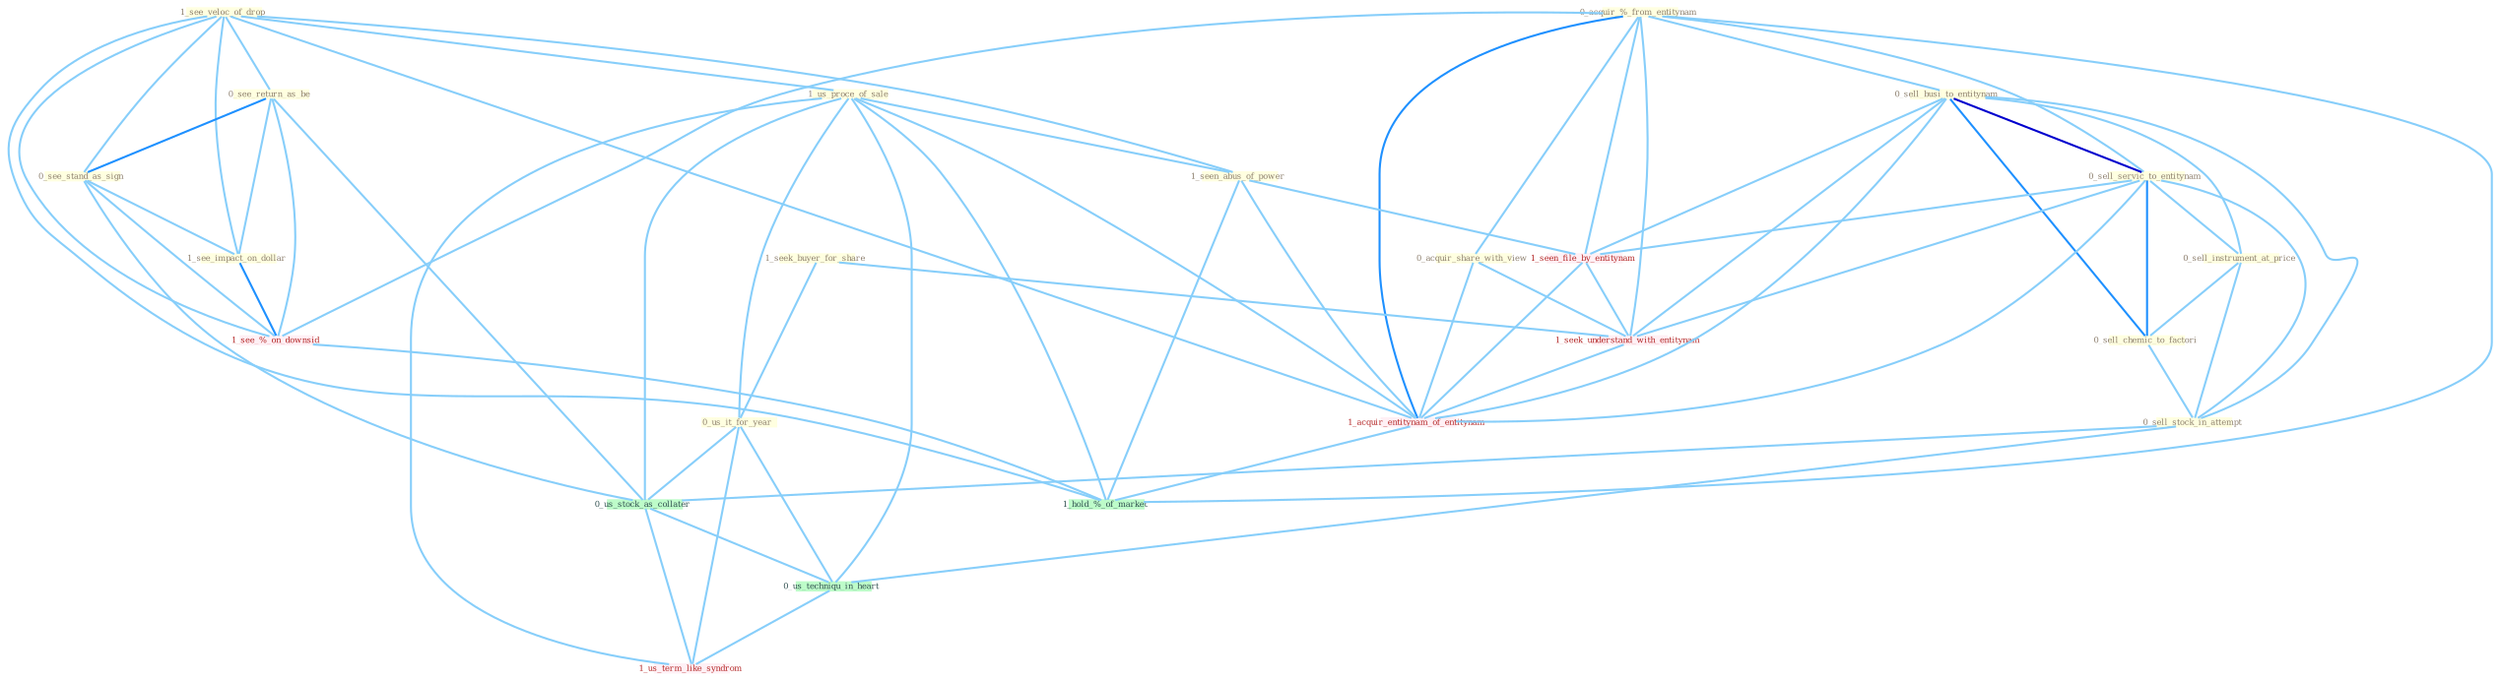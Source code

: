 Graph G{ 
    node
    [shape=polygon,style=filled,width=.5,height=.06,color="#BDFCC9",fixedsize=true,fontsize=4,
    fontcolor="#2f4f4f"];
    {node
    [color="#ffffe0", fontcolor="#8b7d6b"] "1_see_veloc_of_drop " "0_acquir_%_from_entitynam " "0_acquir_share_with_view " "0_sell_busi_to_entitynam " "0_see_return_as_be " "0_sell_servic_to_entitynam " "0_sell_instrument_at_price " "1_us_proce_of_sale " "1_seek_buyer_for_share " "0_us_it_for_year " "0_sell_chemic_to_factori " "0_see_stand_as_sign " "1_see_impact_on_dollar " "1_seen_abus_of_power " "0_sell_stock_in_attempt "}
{node [color="#fff0f5", fontcolor="#b22222"] "1_seen_file_by_entitynam " "1_seek_understand_with_entitynam " "1_acquir_entitynam_of_entitynam " "1_see_%_on_downsid " "1_us_term_like_syndrom "}
edge [color="#B0E2FF"];

	"1_see_veloc_of_drop " -- "0_see_return_as_be " [w="1", color="#87cefa" ];
	"1_see_veloc_of_drop " -- "1_us_proce_of_sale " [w="1", color="#87cefa" ];
	"1_see_veloc_of_drop " -- "0_see_stand_as_sign " [w="1", color="#87cefa" ];
	"1_see_veloc_of_drop " -- "1_see_impact_on_dollar " [w="1", color="#87cefa" ];
	"1_see_veloc_of_drop " -- "1_seen_abus_of_power " [w="1", color="#87cefa" ];
	"1_see_veloc_of_drop " -- "1_acquir_entitynam_of_entitynam " [w="1", color="#87cefa" ];
	"1_see_veloc_of_drop " -- "1_see_%_on_downsid " [w="1", color="#87cefa" ];
	"1_see_veloc_of_drop " -- "1_hold_%_of_market " [w="1", color="#87cefa" ];
	"0_acquir_%_from_entitynam " -- "0_acquir_share_with_view " [w="1", color="#87cefa" ];
	"0_acquir_%_from_entitynam " -- "0_sell_busi_to_entitynam " [w="1", color="#87cefa" ];
	"0_acquir_%_from_entitynam " -- "0_sell_servic_to_entitynam " [w="1", color="#87cefa" ];
	"0_acquir_%_from_entitynam " -- "1_seen_file_by_entitynam " [w="1", color="#87cefa" ];
	"0_acquir_%_from_entitynam " -- "1_seek_understand_with_entitynam " [w="1", color="#87cefa" ];
	"0_acquir_%_from_entitynam " -- "1_acquir_entitynam_of_entitynam " [w="2", color="#1e90ff" , len=0.8];
	"0_acquir_%_from_entitynam " -- "1_see_%_on_downsid " [w="1", color="#87cefa" ];
	"0_acquir_%_from_entitynam " -- "1_hold_%_of_market " [w="1", color="#87cefa" ];
	"0_acquir_share_with_view " -- "1_seek_understand_with_entitynam " [w="1", color="#87cefa" ];
	"0_acquir_share_with_view " -- "1_acquir_entitynam_of_entitynam " [w="1", color="#87cefa" ];
	"0_sell_busi_to_entitynam " -- "0_sell_servic_to_entitynam " [w="3", color="#0000cd" , len=0.6];
	"0_sell_busi_to_entitynam " -- "0_sell_instrument_at_price " [w="1", color="#87cefa" ];
	"0_sell_busi_to_entitynam " -- "0_sell_chemic_to_factori " [w="2", color="#1e90ff" , len=0.8];
	"0_sell_busi_to_entitynam " -- "0_sell_stock_in_attempt " [w="1", color="#87cefa" ];
	"0_sell_busi_to_entitynam " -- "1_seen_file_by_entitynam " [w="1", color="#87cefa" ];
	"0_sell_busi_to_entitynam " -- "1_seek_understand_with_entitynam " [w="1", color="#87cefa" ];
	"0_sell_busi_to_entitynam " -- "1_acquir_entitynam_of_entitynam " [w="1", color="#87cefa" ];
	"0_see_return_as_be " -- "0_see_stand_as_sign " [w="2", color="#1e90ff" , len=0.8];
	"0_see_return_as_be " -- "1_see_impact_on_dollar " [w="1", color="#87cefa" ];
	"0_see_return_as_be " -- "0_us_stock_as_collater " [w="1", color="#87cefa" ];
	"0_see_return_as_be " -- "1_see_%_on_downsid " [w="1", color="#87cefa" ];
	"0_sell_servic_to_entitynam " -- "0_sell_instrument_at_price " [w="1", color="#87cefa" ];
	"0_sell_servic_to_entitynam " -- "0_sell_chemic_to_factori " [w="2", color="#1e90ff" , len=0.8];
	"0_sell_servic_to_entitynam " -- "0_sell_stock_in_attempt " [w="1", color="#87cefa" ];
	"0_sell_servic_to_entitynam " -- "1_seen_file_by_entitynam " [w="1", color="#87cefa" ];
	"0_sell_servic_to_entitynam " -- "1_seek_understand_with_entitynam " [w="1", color="#87cefa" ];
	"0_sell_servic_to_entitynam " -- "1_acquir_entitynam_of_entitynam " [w="1", color="#87cefa" ];
	"0_sell_instrument_at_price " -- "0_sell_chemic_to_factori " [w="1", color="#87cefa" ];
	"0_sell_instrument_at_price " -- "0_sell_stock_in_attempt " [w="1", color="#87cefa" ];
	"1_us_proce_of_sale " -- "0_us_it_for_year " [w="1", color="#87cefa" ];
	"1_us_proce_of_sale " -- "1_seen_abus_of_power " [w="1", color="#87cefa" ];
	"1_us_proce_of_sale " -- "0_us_stock_as_collater " [w="1", color="#87cefa" ];
	"1_us_proce_of_sale " -- "1_acquir_entitynam_of_entitynam " [w="1", color="#87cefa" ];
	"1_us_proce_of_sale " -- "0_us_techniqu_in_heart " [w="1", color="#87cefa" ];
	"1_us_proce_of_sale " -- "1_us_term_like_syndrom " [w="1", color="#87cefa" ];
	"1_us_proce_of_sale " -- "1_hold_%_of_market " [w="1", color="#87cefa" ];
	"1_seek_buyer_for_share " -- "0_us_it_for_year " [w="1", color="#87cefa" ];
	"1_seek_buyer_for_share " -- "1_seek_understand_with_entitynam " [w="1", color="#87cefa" ];
	"0_us_it_for_year " -- "0_us_stock_as_collater " [w="1", color="#87cefa" ];
	"0_us_it_for_year " -- "0_us_techniqu_in_heart " [w="1", color="#87cefa" ];
	"0_us_it_for_year " -- "1_us_term_like_syndrom " [w="1", color="#87cefa" ];
	"0_sell_chemic_to_factori " -- "0_sell_stock_in_attempt " [w="1", color="#87cefa" ];
	"0_see_stand_as_sign " -- "1_see_impact_on_dollar " [w="1", color="#87cefa" ];
	"0_see_stand_as_sign " -- "0_us_stock_as_collater " [w="1", color="#87cefa" ];
	"0_see_stand_as_sign " -- "1_see_%_on_downsid " [w="1", color="#87cefa" ];
	"1_see_impact_on_dollar " -- "1_see_%_on_downsid " [w="2", color="#1e90ff" , len=0.8];
	"1_seen_abus_of_power " -- "1_seen_file_by_entitynam " [w="1", color="#87cefa" ];
	"1_seen_abus_of_power " -- "1_acquir_entitynam_of_entitynam " [w="1", color="#87cefa" ];
	"1_seen_abus_of_power " -- "1_hold_%_of_market " [w="1", color="#87cefa" ];
	"0_sell_stock_in_attempt " -- "0_us_stock_as_collater " [w="1", color="#87cefa" ];
	"0_sell_stock_in_attempt " -- "0_us_techniqu_in_heart " [w="1", color="#87cefa" ];
	"1_seen_file_by_entitynam " -- "1_seek_understand_with_entitynam " [w="1", color="#87cefa" ];
	"1_seen_file_by_entitynam " -- "1_acquir_entitynam_of_entitynam " [w="1", color="#87cefa" ];
	"0_us_stock_as_collater " -- "0_us_techniqu_in_heart " [w="1", color="#87cefa" ];
	"0_us_stock_as_collater " -- "1_us_term_like_syndrom " [w="1", color="#87cefa" ];
	"1_seek_understand_with_entitynam " -- "1_acquir_entitynam_of_entitynam " [w="1", color="#87cefa" ];
	"1_acquir_entitynam_of_entitynam " -- "1_hold_%_of_market " [w="1", color="#87cefa" ];
	"0_us_techniqu_in_heart " -- "1_us_term_like_syndrom " [w="1", color="#87cefa" ];
	"1_see_%_on_downsid " -- "1_hold_%_of_market " [w="1", color="#87cefa" ];
}